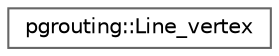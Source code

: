 digraph "Graphical Class Hierarchy"
{
 // LATEX_PDF_SIZE
  bgcolor="transparent";
  edge [fontname=Helvetica,fontsize=10,labelfontname=Helvetica,labelfontsize=10];
  node [fontname=Helvetica,fontsize=10,shape=box,height=0.2,width=0.4];
  rankdir="LR";
  Node0 [id="Node000000",label="pgrouting::Line_vertex",height=0.2,width=0.4,color="grey40", fillcolor="white", style="filled",URL="$classpgrouting_1_1Line__vertex.html",tooltip=" "];
}

